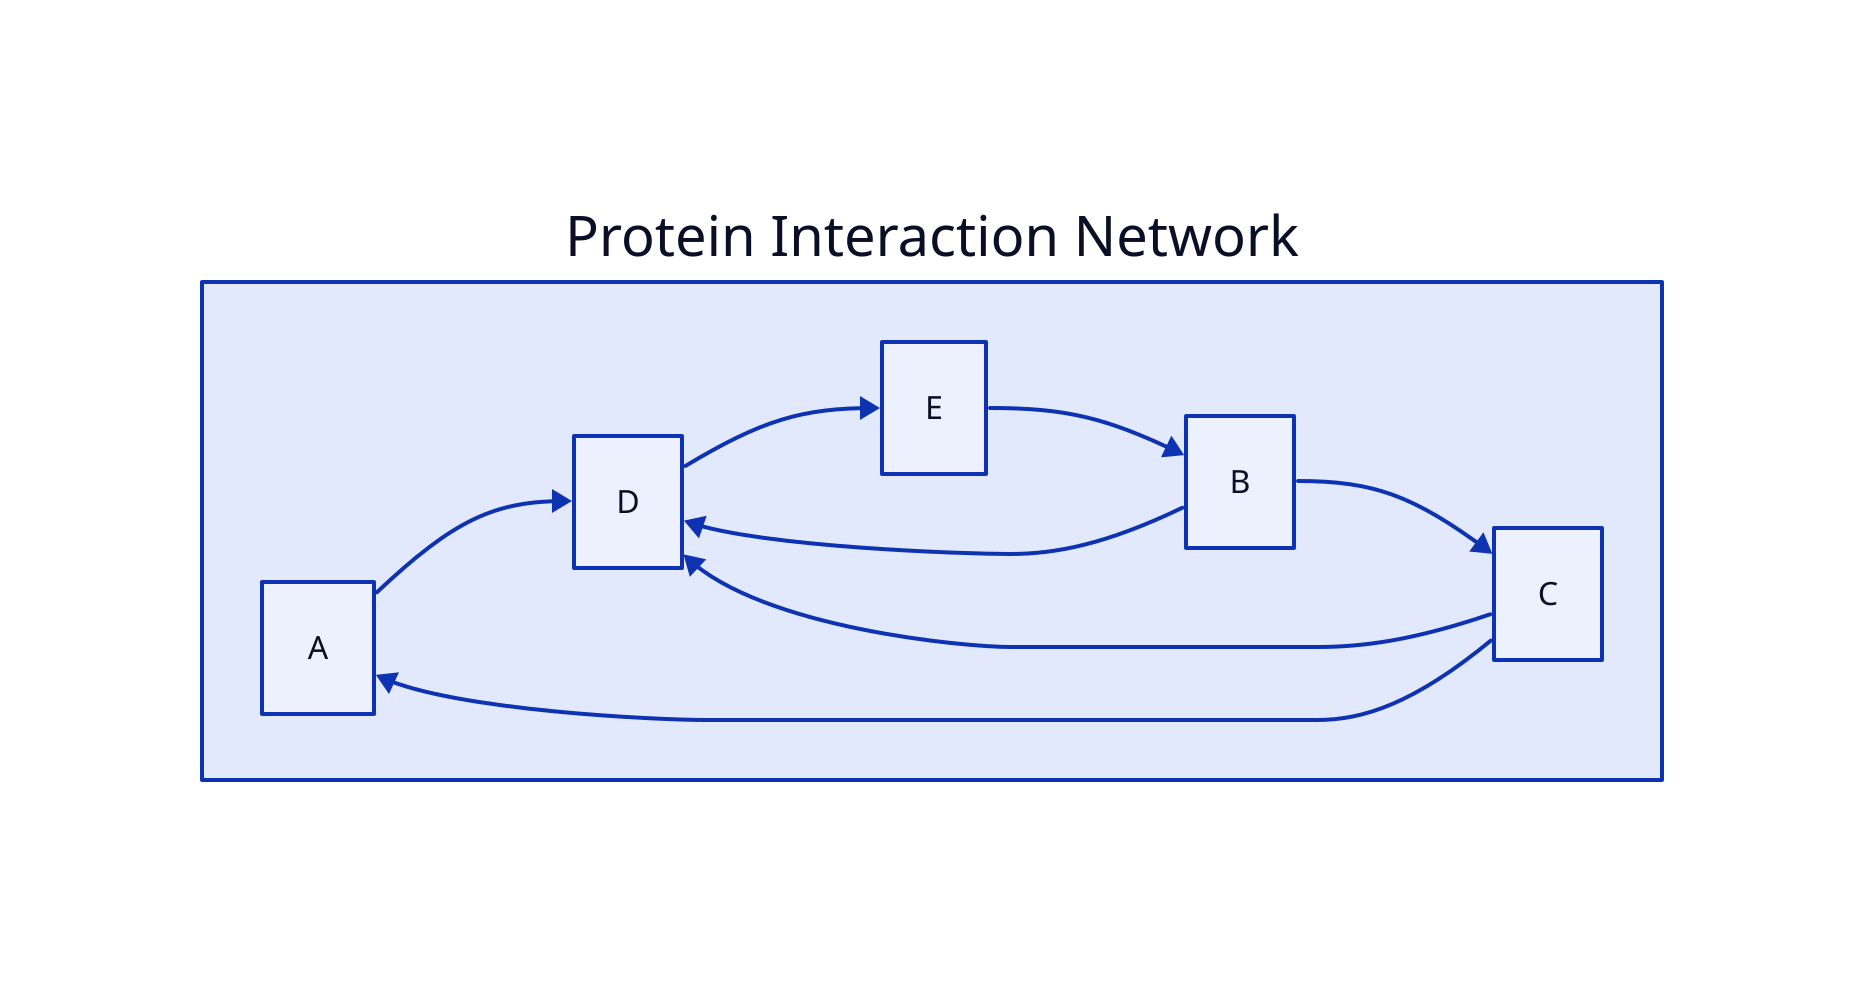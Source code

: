 direction: right
title: Protein Interaction Network {
    A -> D
    B -> C
    C -> D
    D -> E
    E -> B
    B -> D
    C -> A
  }
  